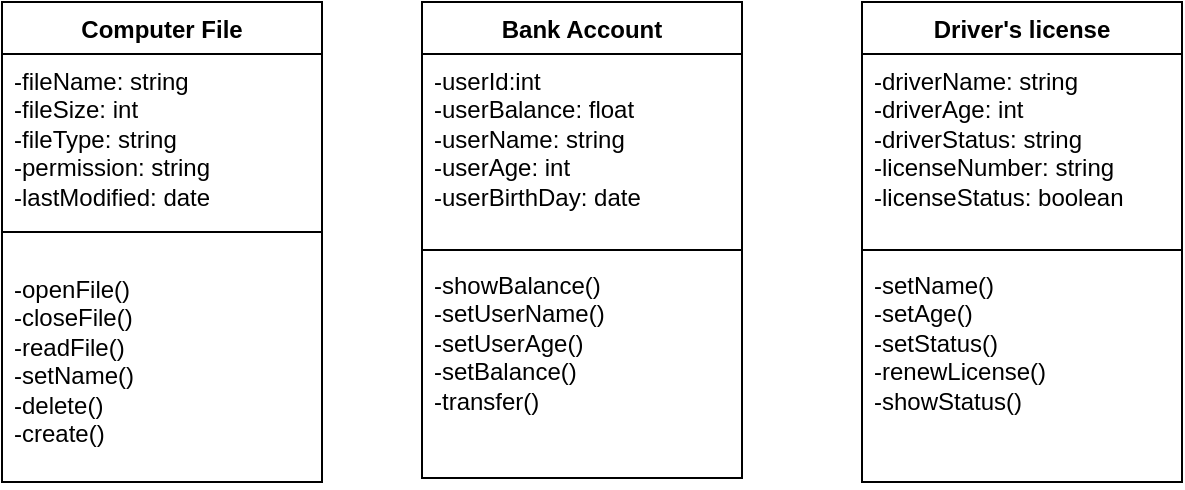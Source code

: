 <mxfile version="24.8.6">
  <diagram name="Strona-1" id="L6P76hjQFFZd6dOvuYMo">
    <mxGraphModel dx="1434" dy="746" grid="1" gridSize="10" guides="1" tooltips="1" connect="1" arrows="1" fold="1" page="1" pageScale="1" pageWidth="827" pageHeight="1169" math="0" shadow="0">
      <root>
        <mxCell id="0" />
        <mxCell id="1" parent="0" />
        <mxCell id="daWpNePdsMYWbS1WbWQ9-2" value="Computer File" style="swimlane;fontStyle=1;align=center;verticalAlign=top;childLayout=stackLayout;horizontal=1;startSize=26;horizontalStack=0;resizeParent=1;resizeParentMax=0;resizeLast=0;collapsible=1;marginBottom=0;whiteSpace=wrap;html=1;" vertex="1" parent="1">
          <mxGeometry x="80" y="480" width="160" height="240" as="geometry" />
        </mxCell>
        <mxCell id="daWpNePdsMYWbS1WbWQ9-3" value="-fileName: string&lt;div&gt;-fileSize: int&lt;/div&gt;&lt;div&gt;-fileType: string&lt;/div&gt;&lt;div&gt;-permission: string&lt;/div&gt;&lt;div&gt;-lastModified: date&lt;/div&gt;" style="text;strokeColor=none;fillColor=none;align=left;verticalAlign=top;spacingLeft=4;spacingRight=4;overflow=hidden;rotatable=0;points=[[0,0.5],[1,0.5]];portConstraint=eastwest;whiteSpace=wrap;html=1;" vertex="1" parent="daWpNePdsMYWbS1WbWQ9-2">
          <mxGeometry y="26" width="160" height="74" as="geometry" />
        </mxCell>
        <mxCell id="daWpNePdsMYWbS1WbWQ9-4" value="" style="line;strokeWidth=1;fillColor=none;align=left;verticalAlign=middle;spacingTop=-1;spacingLeft=3;spacingRight=3;rotatable=0;labelPosition=right;points=[];portConstraint=eastwest;strokeColor=inherit;" vertex="1" parent="daWpNePdsMYWbS1WbWQ9-2">
          <mxGeometry y="100" width="160" height="30" as="geometry" />
        </mxCell>
        <mxCell id="daWpNePdsMYWbS1WbWQ9-5" value="-openFile()&lt;div&gt;-closeFile()&lt;/div&gt;&lt;div&gt;-readFile()&lt;/div&gt;&lt;div&gt;-setName()&lt;/div&gt;&lt;div&gt;-delete()&lt;/div&gt;&lt;div&gt;-create()&lt;/div&gt;" style="text;strokeColor=none;fillColor=none;align=left;verticalAlign=top;spacingLeft=4;spacingRight=4;overflow=hidden;rotatable=0;points=[[0,0.5],[1,0.5]];portConstraint=eastwest;whiteSpace=wrap;html=1;" vertex="1" parent="daWpNePdsMYWbS1WbWQ9-2">
          <mxGeometry y="130" width="160" height="110" as="geometry" />
        </mxCell>
        <mxCell id="daWpNePdsMYWbS1WbWQ9-7" value="Bank Account" style="swimlane;fontStyle=1;align=center;verticalAlign=top;childLayout=stackLayout;horizontal=1;startSize=26;horizontalStack=0;resizeParent=1;resizeParentMax=0;resizeLast=0;collapsible=1;marginBottom=0;whiteSpace=wrap;html=1;" vertex="1" parent="1">
          <mxGeometry x="290" y="480" width="160" height="238" as="geometry" />
        </mxCell>
        <mxCell id="daWpNePdsMYWbS1WbWQ9-8" value="-userId:int&lt;div&gt;-userBalance: float&lt;/div&gt;&lt;div&gt;-userName: string&lt;/div&gt;&lt;div&gt;-userAge: int&lt;/div&gt;&lt;div&gt;-userBirthDay: date&lt;/div&gt;" style="text;strokeColor=none;fillColor=none;align=left;verticalAlign=top;spacingLeft=4;spacingRight=4;overflow=hidden;rotatable=0;points=[[0,0.5],[1,0.5]];portConstraint=eastwest;whiteSpace=wrap;html=1;" vertex="1" parent="daWpNePdsMYWbS1WbWQ9-7">
          <mxGeometry y="26" width="160" height="94" as="geometry" />
        </mxCell>
        <mxCell id="daWpNePdsMYWbS1WbWQ9-9" value="" style="line;strokeWidth=1;fillColor=none;align=left;verticalAlign=middle;spacingTop=-1;spacingLeft=3;spacingRight=3;rotatable=0;labelPosition=right;points=[];portConstraint=eastwest;strokeColor=inherit;" vertex="1" parent="daWpNePdsMYWbS1WbWQ9-7">
          <mxGeometry y="120" width="160" height="8" as="geometry" />
        </mxCell>
        <mxCell id="daWpNePdsMYWbS1WbWQ9-10" value="-showBalance()&lt;div&gt;-setUserName()&lt;/div&gt;&lt;div&gt;-setUserAge()&lt;/div&gt;&lt;div&gt;-setBalance()&lt;/div&gt;&lt;div&gt;-transfer()&lt;/div&gt;" style="text;strokeColor=none;fillColor=none;align=left;verticalAlign=top;spacingLeft=4;spacingRight=4;overflow=hidden;rotatable=0;points=[[0,0.5],[1,0.5]];portConstraint=eastwest;whiteSpace=wrap;html=1;" vertex="1" parent="daWpNePdsMYWbS1WbWQ9-7">
          <mxGeometry y="128" width="160" height="110" as="geometry" />
        </mxCell>
        <mxCell id="daWpNePdsMYWbS1WbWQ9-11" value="Driver&#39;s license" style="swimlane;fontStyle=1;align=center;verticalAlign=top;childLayout=stackLayout;horizontal=1;startSize=26;horizontalStack=0;resizeParent=1;resizeParentMax=0;resizeLast=0;collapsible=1;marginBottom=0;whiteSpace=wrap;html=1;" vertex="1" parent="1">
          <mxGeometry x="510" y="480" width="160" height="240" as="geometry" />
        </mxCell>
        <mxCell id="daWpNePdsMYWbS1WbWQ9-12" value="-driverName: string&lt;div&gt;-driverAge: int&lt;/div&gt;&lt;div&gt;-driverStatus: string&lt;/div&gt;&lt;div&gt;-licenseNumber: string&lt;/div&gt;&lt;div&gt;-licenseStatus: boolean&lt;/div&gt;&lt;div&gt;&lt;br&gt;&lt;/div&gt;" style="text;strokeColor=none;fillColor=none;align=left;verticalAlign=top;spacingLeft=4;spacingRight=4;overflow=hidden;rotatable=0;points=[[0,0.5],[1,0.5]];portConstraint=eastwest;whiteSpace=wrap;html=1;" vertex="1" parent="daWpNePdsMYWbS1WbWQ9-11">
          <mxGeometry y="26" width="160" height="94" as="geometry" />
        </mxCell>
        <mxCell id="daWpNePdsMYWbS1WbWQ9-13" value="" style="line;strokeWidth=1;fillColor=none;align=left;verticalAlign=middle;spacingTop=-1;spacingLeft=3;spacingRight=3;rotatable=0;labelPosition=right;points=[];portConstraint=eastwest;strokeColor=inherit;" vertex="1" parent="daWpNePdsMYWbS1WbWQ9-11">
          <mxGeometry y="120" width="160" height="8" as="geometry" />
        </mxCell>
        <mxCell id="daWpNePdsMYWbS1WbWQ9-14" value="-setName()&lt;div&gt;-setAge()&lt;/div&gt;&lt;div&gt;-setStatus()&lt;/div&gt;&lt;div&gt;-renewLicense()&lt;/div&gt;&lt;div&gt;-showStatus()&lt;/div&gt;" style="text;strokeColor=none;fillColor=none;align=left;verticalAlign=top;spacingLeft=4;spacingRight=4;overflow=hidden;rotatable=0;points=[[0,0.5],[1,0.5]];portConstraint=eastwest;whiteSpace=wrap;html=1;" vertex="1" parent="daWpNePdsMYWbS1WbWQ9-11">
          <mxGeometry y="128" width="160" height="112" as="geometry" />
        </mxCell>
      </root>
    </mxGraphModel>
  </diagram>
</mxfile>
